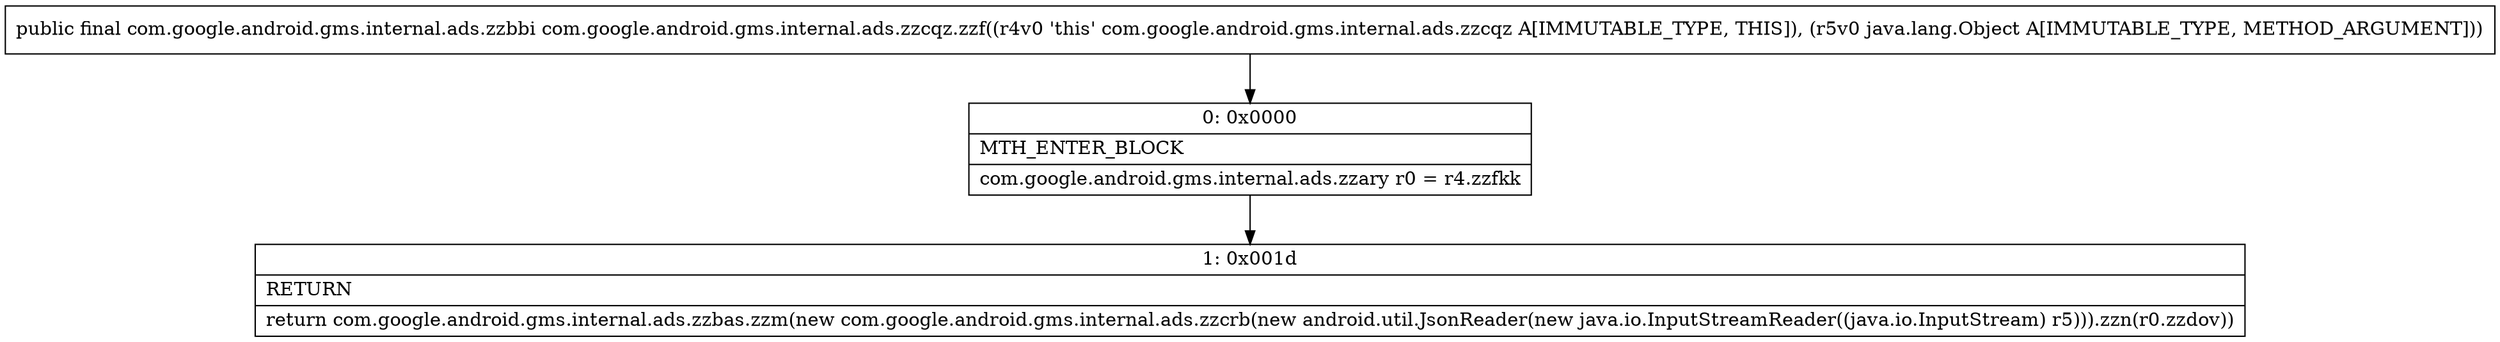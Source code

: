 digraph "CFG forcom.google.android.gms.internal.ads.zzcqz.zzf(Ljava\/lang\/Object;)Lcom\/google\/android\/gms\/internal\/ads\/zzbbi;" {
Node_0 [shape=record,label="{0\:\ 0x0000|MTH_ENTER_BLOCK\l|com.google.android.gms.internal.ads.zzary r0 = r4.zzfkk\l}"];
Node_1 [shape=record,label="{1\:\ 0x001d|RETURN\l|return com.google.android.gms.internal.ads.zzbas.zzm(new com.google.android.gms.internal.ads.zzcrb(new android.util.JsonReader(new java.io.InputStreamReader((java.io.InputStream) r5))).zzn(r0.zzdov))\l}"];
MethodNode[shape=record,label="{public final com.google.android.gms.internal.ads.zzbbi com.google.android.gms.internal.ads.zzcqz.zzf((r4v0 'this' com.google.android.gms.internal.ads.zzcqz A[IMMUTABLE_TYPE, THIS]), (r5v0 java.lang.Object A[IMMUTABLE_TYPE, METHOD_ARGUMENT])) }"];
MethodNode -> Node_0;
Node_0 -> Node_1;
}

